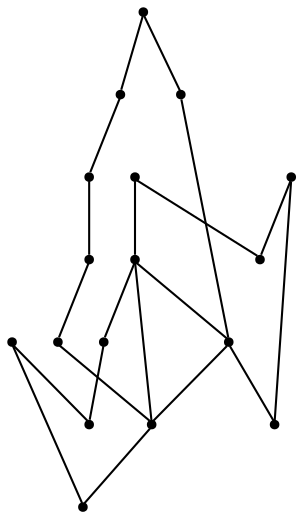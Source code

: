 graph {
  node [shape=point,comment="{\"directed\":false,\"doi\":\"10.1007/978-3-540-70904-6_31\",\"figure\":\"3 (2)\"}"]

  v0 [pos="1378.3813953488373,409.51837651869823"]
  v1 [pos="1328.4971111918603,324.14341720880236"]
  v2 [pos="1381.0693495639534,363.3933460011201"]
  v3 [pos="1368.879632994186,430.39341720880236"]
  v4 [pos="1255.233507449128,330.2684222950654"]
  v5 [pos="1292.3653660973837,332.26834091485705"]
  v6 [pos="1346.5004905523256,460.14335108738317"]
  v7 [pos="1299.241715116279,485.2059121225394"]
  v8 [pos="1232.791824127907,322.89334091485705"]
  v9 [pos="1267.360714934593,487.89336634617223"]
  v10 [pos="1231.4165288880813,465.01840703627636"]
  v11 [pos="1206.0993640988372,333.0184375538545"]
  v12 [pos="1183.6576489825582,343.76838160496123"]
  v13 [pos="1204.3489825581396,447.39336125990917"]
  v14 [pos="1167.8422783430233,428.01838669122424"]
  v15 [pos="1140.8372093023256,387.39338669122424"]
  v16 [pos="1149.838898982558,368.14340703627636"]

  v0 -- v10 [id="-1",pos="1378.3813953488373,409.51837651869823 1401.9815952034883,419.0892612232881 1440.5388263081395,424.9224419687308 1435.6545966569768,457.46409846287145 1431.8038335755814,484.33508031508495 1398.39765625,507.36847671807976 1374.7057594476744,515.4474969003714 1344.5709120639535,525.380968580059 1302.863172238372,526.9683912688611 1272.2450399709303,517.9476494882621 1241.8226380813953,506.98090347589226 1229.1535792151162,500.5391513600068 1231.4165288880813,465.01840703627636"]
  v10 -- v8 [id="-3",pos="1231.4165288880813,465.01840703627636 1229.0369549418604,471.1059645110485 1229.0369549418604,471.1059645110485 1229.0369549418604,471.1059645110485 1227.7825763081396,473.7225925221162 1227.7825763081396,473.7225925221162 1227.7825763081396,473.7225925221162 1225.7404433139534,478.0682956471162 1223.3442405523256,482.955940096986 1220.2811046511629,486.6808648202933 1215.046875,493.09337092380895 1207.7663154069767,497.543342440736 1200.0398619186046,500.3267998788871 1180.3821220930233,507.6184665455537 1156.8860828488373,501.5017266366996 1137.6074672965117,495.66422256768914 1121.3711300872094,490.0517856373506 1104.2721293604652,483.86002334893914 1098.8335210755813,465.76004776300164 1092.9658066860466,447.1934075449027 1093.3117369186045,422.05175511977245 1094.3951853197675,402.6601230396943 1096.4539789244186,361.4809746835745 1113.019585755814,309.51411677341827 1150.1180595930232,287.0351230396943 1167.4754905523255,276.5599643482881 1193.3052870639535,270.9599887623506 1213.3424055232558,273.3935113046683 1240.780777616279,275.0808790618297 1232.7085210755813,304.7142103606579 1232.791824127907,322.89334091485705"]
  v15 -- v16 [id="-5",pos="1140.8372093023256,387.39338669122424 1138.7942733345035,381.30500911944733 1142.723531493105,374.466326119142 1149.838898982558,368.14340703627636"]
  v16 -- v12 [id="-6",pos="1149.838898982558,368.14340703627636 1157.6491016122418,359.0832941427535 1170.2877931415676,350.58542947602007 1183.6576489825582,343.76838160496123"]
  v12 -- v11 [id="-7",pos="1183.6576489825582,343.76838160496123 1190.9854689982083,339.23595106415996 1198.6978786428049,335.5222022793465 1206.0993640988372,333.0184375538545"]
  v11 -- v8 [id="-8",pos="1206.0993640988372,333.0184375538545 1216.829240525431,327.75695508718314 1226.529499031431,324.5609106991517 1232.791824127907,322.89334091485705"]
  v14 -- v13 [id="-10",pos="1167.8422783430233,428.01838669122424 1169.8727125077287,429.19437218717894 1171.721595406971,430.3852225269878 1173.4266351744186,431.42675511977245 1183.8743640988373,437.2851128671683 1194.6597565406976,442.70172867120476 1204.3489825581396,447.39336125990917"]
  v14 -- v15 [id="-11",pos="1167.8422783430233,428.01838669122424 1154.6064699592866,418.71398321275586 1137.593458332605,403.26932686409043 1140.8372093023256,387.39338669122424"]
  v13 -- v10 [id="-16",pos="1204.3489825581396,447.39336125990917 1212.7842416288486,452.5651378234804 1221.6977930425537,458.0934513793671 1231.4165288880813,465.01840703627636"]
  v10 -- v9 [id="-17",pos="1231.4165288880813,465.01840703627636 1233.068038908318,466.96557766163335 1235.0653999719557,468.58724223960735 1237.1093386627906,470.3099643482881 1246.685667348501,477.84891224580076 1255.7386139225619,485.1868466196687 1267.360714934593,487.89336634617223"]
  v8 -- v0 [id="-23",pos="1232.791824127907,322.89334091485705 1236.0299600290698,316.58503962498077 1238.9512899709302,312.31842788995476 1241.885210755814,307.72680394789745 1246.4610283430231,301.22249079685577 1250.9493459302325,295.05590551039745 1257.4630087209302,290.33076716404327 1270.628070494186,281.2683180266735 1290.331722383721,277.5393242929496 1305.9054505813954,275.55161270440783 1337.8947129360465,271.2267632577933 1377.9896802325582,276.1060153736787 1404.3821220930233,295.901751050762 1427.8364462209302,314.6975274179495 1431.8204941860465,345.5932691985485 1427.1279251453489,373.5557630950329 1419.918332122093,407.5350518320121 1416.5467841569766,412.8685072356579 1378.3813953488373,409.51837651869823"]
  v7 -- v9 [id="-26",pos="1299.241715116279,485.2059121225394 1290.7445559952469,488.3485300559025 1282.106635932996,489.62483271118697 1274.06613372093,489.297492831361 1271.707976267201,489.08137595817453 1269.4573480931265,488.68389703668396 1267.360714934593,487.89336634617223"]
  v7 -- v6 [id="-27",pos="1299.241715116279,485.2059121225394 1316.3384407759604,480.9651825788372 1333.391877326368,471.41814101118007 1346.5004905523256,460.14335108738317"]
  v8 -- v4 [id="-28",pos="1232.791824127907,322.89334091485705 1236.4086765828047,323.5045855386938 1238.6373368151599,325.3363288398694 1245.1815952034883,327.96428156834014 1248.691876622422,329.3655423747624 1251.9053823689358,330.5474228511331 1255.233507449128,330.2684222950654"]
  v5 -- v1 [id="-29",pos="1292.3653660973837,332.26834091485705 1299.4425500215011,331.4063830497839 1307.2108693912703,328.80716404075497 1317.7325763081394,326.0309929941214 1321.5849919971777,325.26727816245574 1325.2459442447882,324.7683513936993 1328.4971111918603,324.14341720880236"]
  v5 -- v4 [id="-30",pos="1292.3653660973837,332.26834091485705 1280.513316190212,336.3400679067435 1271.297614519864,336.9537002709403 1255.233507449128,330.2684222950654"]
  v3 -- v0 [id="-31",pos="1368.879632994186,430.39341720880236 1373.287378260685,424.2053187505598 1376.202269634887,416.96299889371926 1378.3813953488373,409.51837651869823"]
  v0 -- v2 [id="-32",pos="1378.3813953488373,409.51837651869823 1382.8253150824478,394.0233444990581 1384.003188360366,377.62517143713035 1381.0693495639534,363.3933460011201"]
  v2 -- v1 [id="-33",pos="1381.0693495639534,363.3933460011201 1376.1719833725833,339.84739173993876 1359.9882368644974,322.23578159420947 1328.4971111918603,324.14341720880236"]
  v3 -- v6 [id="-34",pos="1368.879632994186,430.39341720880236 1366.5285195558008,436.8144376893411 1362.8292231284727,442.3010456915822 1358.6693495639536,447.1143161549287 1355.2324768056665,451.5672974749206 1351.0772079298322,455.910600975987 1346.5004905523256,460.14335108738317"]
}